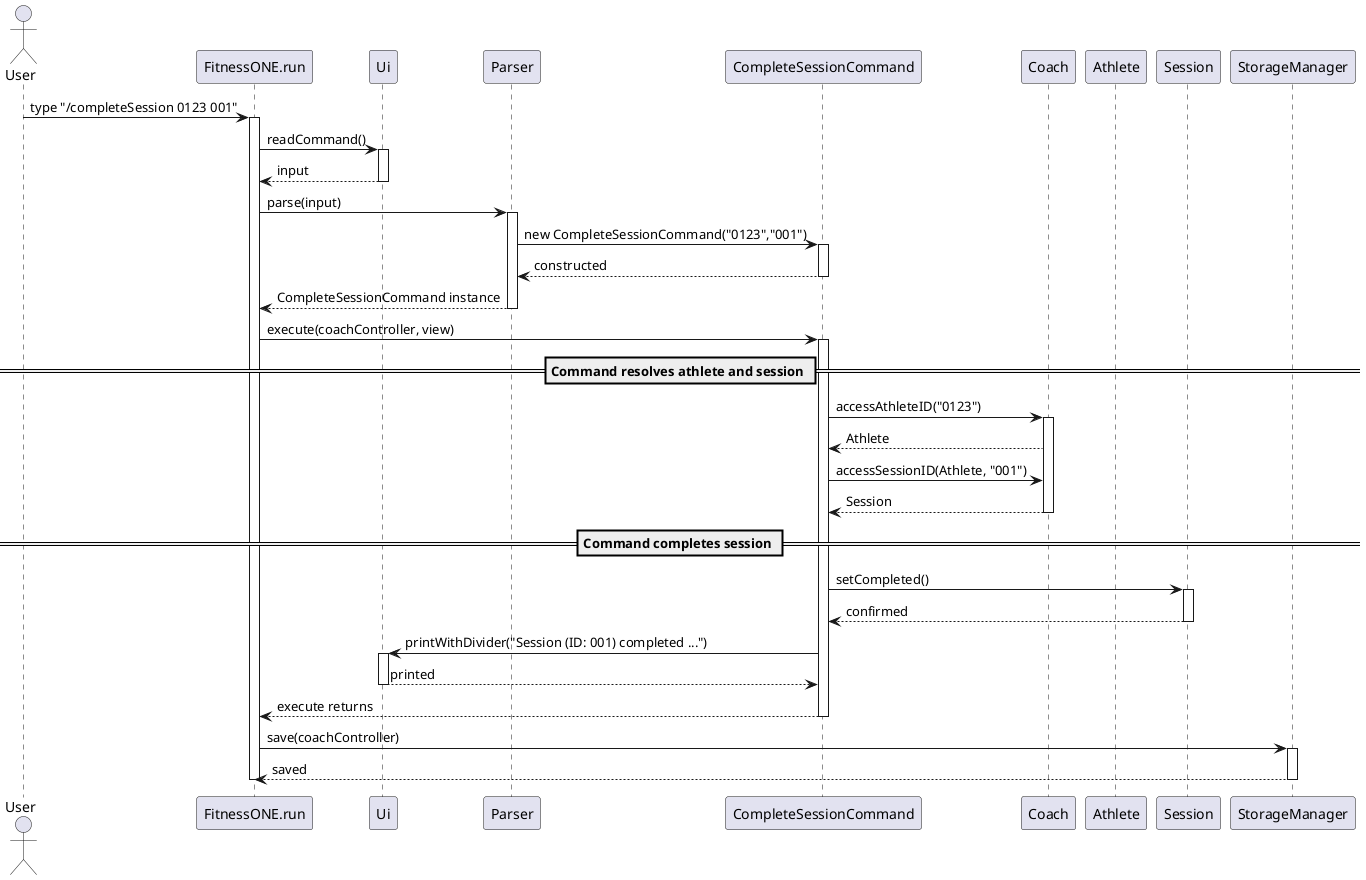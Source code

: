 @startuml
actor User
participant FitnessONE as "FitnessONE.run"
participant Ui as "Ui"
participant Parser as "Parser"
participant CompleteCmd as "CompleteSessionCommand"
participant Coach as "Coach"
participant Athlete as "Athlete"
participant Session as "Session"
participant Storage as "StorageManager"

User -> FitnessONE : type "/completeSession 0123 001"
activate FitnessONE

FitnessONE -> Ui : readCommand()
activate Ui
Ui --> FitnessONE : input
deactivate Ui

FitnessONE -> Parser : parse(input)
activate Parser
' Parser constructs the command so activation bar starts at command header
Parser -> CompleteCmd ++ : new CompleteSessionCommand("0123","001")
CompleteCmd --> Parser -- : constructed
Parser --> FitnessONE : CompleteSessionCommand instance
deactivate Parser

FitnessONE -> CompleteCmd : execute(coachController, view)
activate CompleteCmd

== Command resolves athlete and session ==
CompleteCmd -> Coach : accessAthleteID("0123")
activate Coach
Coach --> CompleteCmd : Athlete
CompleteCmd -> Coach : accessSessionID(Athlete, "001")
Coach --> CompleteCmd : Session
deactivate Coach

== Command completes session ==
CompleteCmd -> Session : setCompleted()
activate Session
Session --> CompleteCmd : confirmed
deactivate Session

CompleteCmd -> Ui : printWithDivider("Session (ID: 001) completed ...")
activate Ui
Ui --> CompleteCmd : printed
deactivate Ui

CompleteCmd --> FitnessONE : execute returns
deactivate CompleteCmd

FitnessONE -> Storage : save(coachController)
activate Storage
Storage --> FitnessONE : saved
deactivate Storage

deactivate FitnessONE
@enduml

